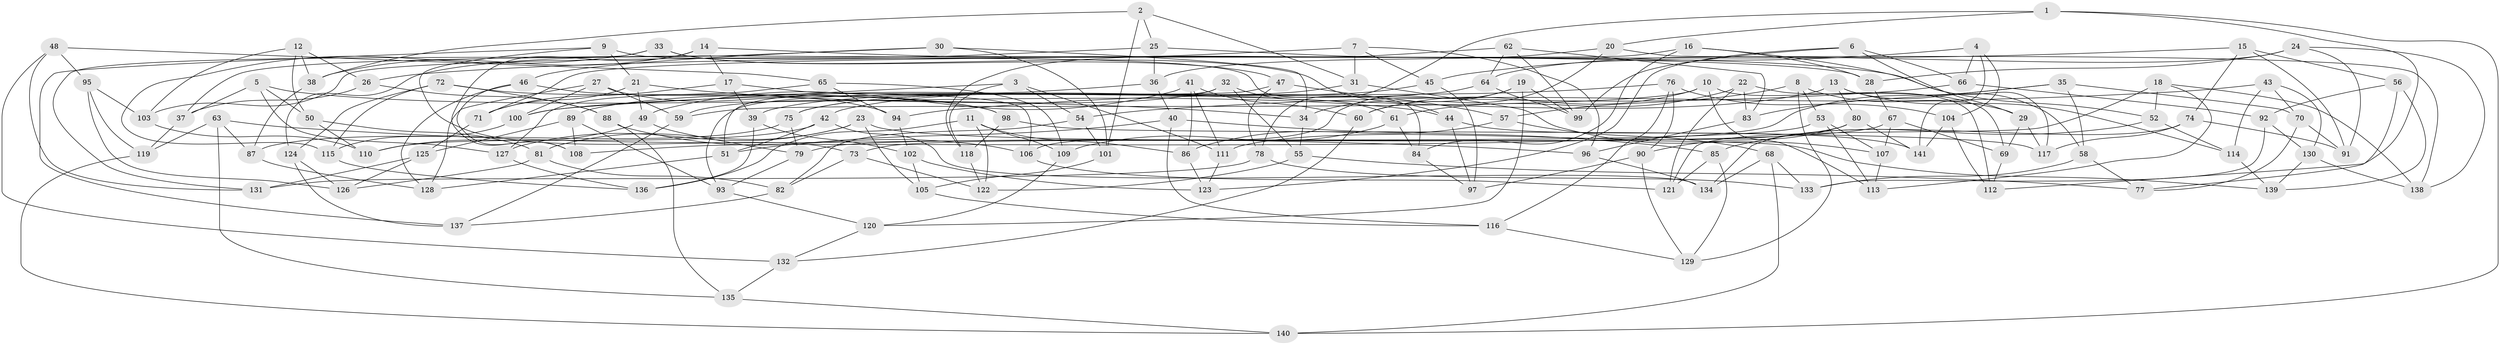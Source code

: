// Generated by graph-tools (version 1.1) at 2025/16/03/09/25 04:16:15]
// undirected, 141 vertices, 282 edges
graph export_dot {
graph [start="1"]
  node [color=gray90,style=filled];
  1;
  2;
  3;
  4;
  5;
  6;
  7;
  8;
  9;
  10;
  11;
  12;
  13;
  14;
  15;
  16;
  17;
  18;
  19;
  20;
  21;
  22;
  23;
  24;
  25;
  26;
  27;
  28;
  29;
  30;
  31;
  32;
  33;
  34;
  35;
  36;
  37;
  38;
  39;
  40;
  41;
  42;
  43;
  44;
  45;
  46;
  47;
  48;
  49;
  50;
  51;
  52;
  53;
  54;
  55;
  56;
  57;
  58;
  59;
  60;
  61;
  62;
  63;
  64;
  65;
  66;
  67;
  68;
  69;
  70;
  71;
  72;
  73;
  74;
  75;
  76;
  77;
  78;
  79;
  80;
  81;
  82;
  83;
  84;
  85;
  86;
  87;
  88;
  89;
  90;
  91;
  92;
  93;
  94;
  95;
  96;
  97;
  98;
  99;
  100;
  101;
  102;
  103;
  104;
  105;
  106;
  107;
  108;
  109;
  110;
  111;
  112;
  113;
  114;
  115;
  116;
  117;
  118;
  119;
  120;
  121;
  122;
  123;
  124;
  125;
  126;
  127;
  128;
  129;
  130;
  131;
  132;
  133;
  134;
  135;
  136;
  137;
  138;
  139;
  140;
  141;
  1 -- 112;
  1 -- 78;
  1 -- 20;
  1 -- 140;
  2 -- 101;
  2 -- 31;
  2 -- 25;
  2 -- 38;
  3 -- 100;
  3 -- 111;
  3 -- 54;
  3 -- 118;
  4 -- 104;
  4 -- 66;
  4 -- 141;
  4 -- 45;
  5 -- 37;
  5 -- 127;
  5 -- 44;
  5 -- 50;
  6 -- 99;
  6 -- 29;
  6 -- 123;
  6 -- 66;
  7 -- 45;
  7 -- 31;
  7 -- 71;
  7 -- 96;
  8 -- 53;
  8 -- 57;
  8 -- 29;
  8 -- 129;
  9 -- 137;
  9 -- 21;
  9 -- 73;
  9 -- 84;
  10 -- 113;
  10 -- 60;
  10 -- 112;
  10 -- 59;
  11 -- 86;
  11 -- 122;
  11 -- 136;
  11 -- 109;
  12 -- 50;
  12 -- 26;
  12 -- 38;
  12 -- 103;
  13 -- 42;
  13 -- 58;
  13 -- 80;
  13 -- 114;
  14 -- 17;
  14 -- 38;
  14 -- 108;
  14 -- 28;
  15 -- 56;
  15 -- 74;
  15 -- 91;
  15 -- 26;
  16 -- 84;
  16 -- 117;
  16 -- 28;
  16 -- 103;
  17 -- 106;
  17 -- 71;
  17 -- 39;
  18 -- 121;
  18 -- 52;
  18 -- 138;
  18 -- 113;
  19 -- 106;
  19 -- 34;
  19 -- 120;
  19 -- 99;
  20 -- 138;
  20 -- 60;
  20 -- 36;
  21 -- 49;
  21 -- 34;
  21 -- 71;
  22 -- 61;
  22 -- 69;
  22 -- 83;
  22 -- 121;
  23 -- 105;
  23 -- 81;
  23 -- 139;
  23 -- 127;
  24 -- 91;
  24 -- 28;
  24 -- 64;
  24 -- 138;
  25 -- 124;
  25 -- 36;
  25 -- 52;
  26 -- 88;
  26 -- 37;
  27 -- 128;
  27 -- 100;
  27 -- 59;
  27 -- 94;
  28 -- 67;
  29 -- 69;
  29 -- 117;
  30 -- 46;
  30 -- 34;
  30 -- 101;
  30 -- 37;
  31 -- 107;
  31 -- 39;
  32 -- 61;
  32 -- 59;
  32 -- 51;
  32 -- 55;
  33 -- 44;
  33 -- 131;
  33 -- 115;
  33 -- 47;
  34 -- 55;
  35 -- 58;
  35 -- 108;
  35 -- 83;
  35 -- 70;
  36 -- 40;
  36 -- 89;
  37 -- 119;
  38 -- 87;
  39 -- 136;
  39 -- 102;
  40 -- 116;
  40 -- 51;
  40 -- 85;
  41 -- 86;
  41 -- 111;
  41 -- 49;
  41 -- 60;
  42 -- 134;
  42 -- 51;
  42 -- 110;
  43 -- 70;
  43 -- 54;
  43 -- 130;
  43 -- 114;
  44 -- 97;
  44 -- 141;
  45 -- 97;
  45 -- 75;
  46 -- 98;
  46 -- 108;
  46 -- 128;
  47 -- 93;
  47 -- 78;
  47 -- 57;
  48 -- 95;
  48 -- 131;
  48 -- 65;
  48 -- 132;
  49 -- 110;
  49 -- 79;
  50 -- 81;
  50 -- 110;
  51 -- 128;
  52 -- 85;
  52 -- 114;
  53 -- 79;
  53 -- 107;
  53 -- 113;
  54 -- 82;
  54 -- 101;
  55 -- 122;
  55 -- 77;
  56 -- 139;
  56 -- 77;
  56 -- 92;
  57 -- 68;
  57 -- 86;
  58 -- 77;
  58 -- 133;
  59 -- 137;
  60 -- 132;
  61 -- 109;
  61 -- 84;
  62 -- 99;
  62 -- 64;
  62 -- 83;
  62 -- 118;
  63 -- 119;
  63 -- 135;
  63 -- 96;
  63 -- 87;
  64 -- 99;
  64 -- 75;
  65 -- 109;
  65 -- 127;
  65 -- 94;
  66 -- 94;
  66 -- 92;
  67 -- 107;
  67 -- 69;
  67 -- 73;
  68 -- 140;
  68 -- 134;
  68 -- 133;
  69 -- 112;
  70 -- 91;
  70 -- 77;
  71 -- 125;
  72 -- 115;
  72 -- 124;
  72 -- 88;
  72 -- 98;
  73 -- 122;
  73 -- 82;
  74 -- 91;
  74 -- 134;
  74 -- 117;
  75 -- 87;
  75 -- 79;
  76 -- 100;
  76 -- 90;
  76 -- 116;
  76 -- 104;
  78 -- 133;
  78 -- 131;
  79 -- 93;
  80 -- 111;
  80 -- 90;
  80 -- 141;
  81 -- 126;
  81 -- 82;
  82 -- 137;
  83 -- 96;
  84 -- 97;
  85 -- 129;
  85 -- 121;
  86 -- 123;
  87 -- 128;
  88 -- 135;
  88 -- 106;
  89 -- 125;
  89 -- 93;
  89 -- 108;
  90 -- 97;
  90 -- 129;
  92 -- 133;
  92 -- 130;
  93 -- 120;
  94 -- 102;
  95 -- 126;
  95 -- 103;
  95 -- 119;
  96 -- 134;
  98 -- 117;
  98 -- 118;
  100 -- 115;
  101 -- 105;
  102 -- 105;
  102 -- 123;
  103 -- 110;
  104 -- 141;
  104 -- 112;
  105 -- 116;
  106 -- 121;
  107 -- 113;
  109 -- 120;
  111 -- 123;
  114 -- 139;
  115 -- 136;
  116 -- 129;
  118 -- 122;
  119 -- 140;
  120 -- 132;
  124 -- 126;
  124 -- 137;
  125 -- 131;
  125 -- 126;
  127 -- 136;
  130 -- 138;
  130 -- 139;
  132 -- 135;
  135 -- 140;
}
